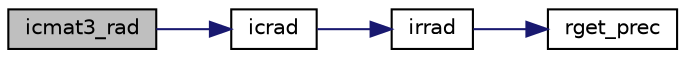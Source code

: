 digraph "icmat3_rad"
{
  edge [fontname="Helvetica",fontsize="10",labelfontname="Helvetica",labelfontsize="10"];
  node [fontname="Helvetica",fontsize="10",shape=record];
  rankdir="LR";
  Node269 [label="icmat3_rad",height=0.2,width=0.4,color="black", fillcolor="grey75", style="filled", fontcolor="black"];
  Node269 -> Node270 [color="midnightblue",fontsize="10",style="solid",fontname="Helvetica"];
  Node270 [label="icrad",height=0.2,width=0.4,color="black", fillcolor="white", style="filled",URL="$icmulti_8c.html#a37ad87225f4af237b55e67c6b554175f",tooltip="区間の半径 [m-r,m+r]=[x0,x1] "];
  Node270 -> Node271 [color="midnightblue",fontsize="10",style="solid",fontname="Helvetica"];
  Node271 [label="irrad",height=0.2,width=0.4,color="black", fillcolor="white", style="filled",URL="$irmulti_8c.html#a3b8efbf84f9a0f5f22f4cbdaa9834d84",tooltip="区間の半径 rad=rad([x0,x1]) "];
  Node271 -> Node272 [color="midnightblue",fontsize="10",style="solid",fontname="Helvetica"];
  Node272 [label="rget_prec",height=0.2,width=0.4,color="black", fillcolor="white", style="filled",URL="$is__rmulti_8h.html#ad9bc8d534620527dc3c46ef4c9d04442",tooltip="rmulti型の浮動小数点数の精度(ビット数)を取得. "];
}
